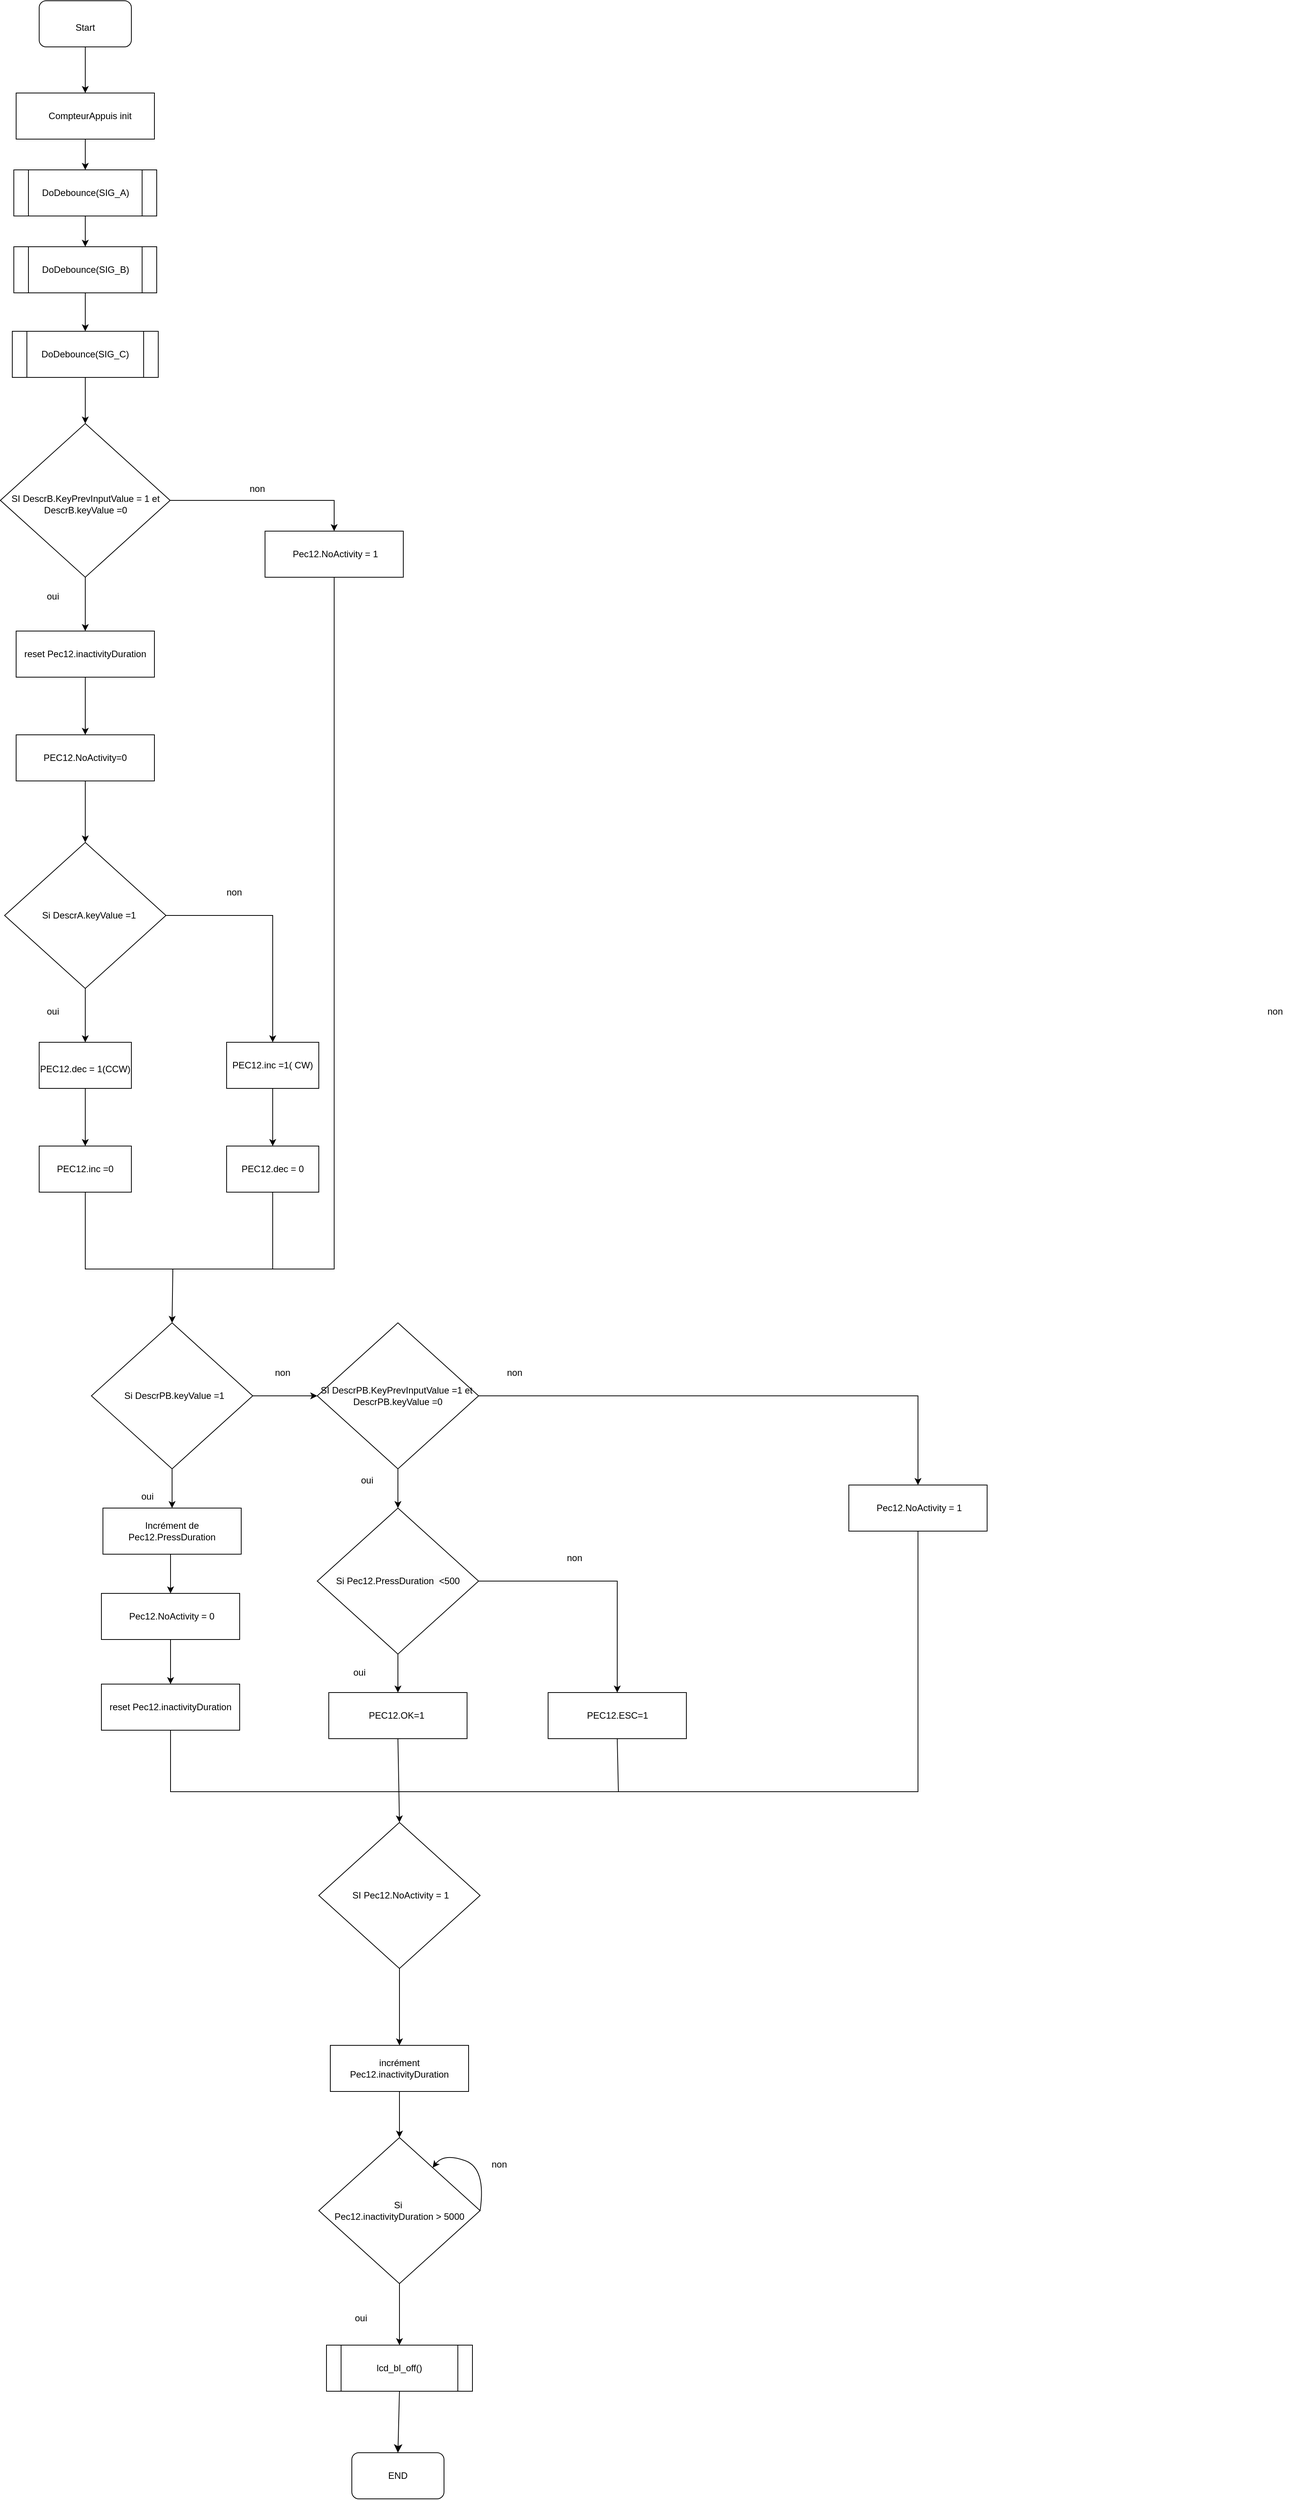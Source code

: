 <mxfile version="26.0.11">
  <diagram name="Page-1" id="95MtbmPTReP8srPnJOEv">
    <mxGraphModel dx="3225" dy="3004" grid="1" gridSize="10" guides="1" tooltips="1" connect="1" arrows="1" fold="1" page="1" pageScale="1" pageWidth="827" pageHeight="1169" math="0" shadow="0">
      <root>
        <mxCell id="0" />
        <mxCell id="1" parent="0" />
        <mxCell id="wIh1889z7xy5Bs4EFJ4U-3" value="" style="rhombus;whiteSpace=wrap;html=1;" parent="1" vertex="1">
          <mxGeometry x="295.5" y="180" width="221" height="200" as="geometry" />
        </mxCell>
        <mxCell id="wIh1889z7xy5Bs4EFJ4U-5" value="" style="rounded=0;whiteSpace=wrap;html=1;" parent="1" vertex="1">
          <mxGeometry x="316" y="-250" width="180" height="60" as="geometry" />
        </mxCell>
        <mxCell id="wIh1889z7xy5Bs4EFJ4U-6" value="CompteurAppuis init&amp;nbsp;" style="text;html=1;align=center;verticalAlign=middle;whiteSpace=wrap;rounded=0;" parent="1" vertex="1">
          <mxGeometry x="334" y="-235" width="160" height="30" as="geometry" />
        </mxCell>
        <mxCell id="wIh1889z7xy5Bs4EFJ4U-9" value="" style="rhombus;whiteSpace=wrap;html=1;" parent="1" vertex="1">
          <mxGeometry x="301" y="725" width="210" height="190" as="geometry" />
        </mxCell>
        <mxCell id="wIh1889z7xy5Bs4EFJ4U-11" value="" style="rounded=0;whiteSpace=wrap;html=1;" parent="1" vertex="1">
          <mxGeometry x="346" y="985" width="120" height="60" as="geometry" />
        </mxCell>
        <mxCell id="wIh1889z7xy5Bs4EFJ4U-182" style="edgeStyle=orthogonalEdgeStyle;rounded=0;orthogonalLoop=1;jettySize=auto;html=1;entryX=0.5;entryY=0;entryDx=0;entryDy=0;exitX=0.5;exitY=1;exitDx=0;exitDy=0;" parent="1" source="wIh1889z7xy5Bs4EFJ4U-11" target="wIh1889z7xy5Bs4EFJ4U-177" edge="1">
          <mxGeometry relative="1" as="geometry" />
        </mxCell>
        <mxCell id="wIh1889z7xy5Bs4EFJ4U-12" value="PEC12.dec = 1(CCW)" style="text;html=1;align=center;verticalAlign=middle;whiteSpace=wrap;rounded=0;" parent="1" vertex="1">
          <mxGeometry x="346" y="1005" width="120" height="30" as="geometry" />
        </mxCell>
        <mxCell id="wIh1889z7xy5Bs4EFJ4U-13" value="" style="rounded=0;whiteSpace=wrap;html=1;" parent="1" vertex="1">
          <mxGeometry x="590" y="985" width="120" height="60" as="geometry" />
        </mxCell>
        <mxCell id="wIh1889z7xy5Bs4EFJ4U-183" style="edgeStyle=orthogonalEdgeStyle;rounded=0;orthogonalLoop=1;jettySize=auto;html=1;entryX=0.5;entryY=0;entryDx=0;entryDy=0;exitX=0.5;exitY=1;exitDx=0;exitDy=0;" parent="1" source="wIh1889z7xy5Bs4EFJ4U-13" target="wIh1889z7xy5Bs4EFJ4U-178" edge="1">
          <mxGeometry relative="1" as="geometry" />
        </mxCell>
        <mxCell id="wIh1889z7xy5Bs4EFJ4U-14" value="PEC12.inc =1( CW)" style="text;html=1;align=center;verticalAlign=middle;whiteSpace=wrap;rounded=0;" parent="1" vertex="1">
          <mxGeometry x="590" y="1000" width="120" height="30" as="geometry" />
        </mxCell>
        <mxCell id="wIh1889z7xy5Bs4EFJ4U-16" value="DoDebounce(SIG_A)" style="shape=process;whiteSpace=wrap;html=1;backgroundOutline=1;" parent="1" vertex="1">
          <mxGeometry x="313" y="-150" width="186" height="60" as="geometry" />
        </mxCell>
        <mxCell id="wIh1889z7xy5Bs4EFJ4U-17" value="DoDebounce(SIG_B)" style="shape=process;whiteSpace=wrap;html=1;backgroundOutline=1;" parent="1" vertex="1">
          <mxGeometry x="313" y="-50" width="186" height="60" as="geometry" />
        </mxCell>
        <mxCell id="wIh1889z7xy5Bs4EFJ4U-18" value="DoDebounce(SIG_C)" style="shape=process;whiteSpace=wrap;html=1;backgroundOutline=1;" parent="1" vertex="1">
          <mxGeometry x="311" y="60" width="190" height="60" as="geometry" />
        </mxCell>
        <mxCell id="wIh1889z7xy5Bs4EFJ4U-21" value="" style="endArrow=classic;html=1;rounded=0;exitX=0.5;exitY=1;exitDx=0;exitDy=0;entryX=0.5;entryY=0;entryDx=0;entryDy=0;" parent="1" source="wIh1889z7xy5Bs4EFJ4U-5" target="wIh1889z7xy5Bs4EFJ4U-16" edge="1">
          <mxGeometry width="50" height="50" relative="1" as="geometry">
            <mxPoint x="380" y="-230" as="sourcePoint" />
            <mxPoint x="430" y="-280" as="targetPoint" />
          </mxGeometry>
        </mxCell>
        <mxCell id="wIh1889z7xy5Bs4EFJ4U-22" value="" style="endArrow=classic;html=1;rounded=0;exitX=0.5;exitY=1;exitDx=0;exitDy=0;entryX=0.5;entryY=0;entryDx=0;entryDy=0;" parent="1" source="wIh1889z7xy5Bs4EFJ4U-16" target="wIh1889z7xy5Bs4EFJ4U-17" edge="1">
          <mxGeometry width="50" height="50" relative="1" as="geometry">
            <mxPoint x="380" y="-30" as="sourcePoint" />
            <mxPoint x="430" y="-80" as="targetPoint" />
          </mxGeometry>
        </mxCell>
        <mxCell id="wIh1889z7xy5Bs4EFJ4U-23" value="" style="endArrow=classic;html=1;rounded=0;entryX=0.5;entryY=0;entryDx=0;entryDy=0;exitX=0.5;exitY=1;exitDx=0;exitDy=0;" parent="1" source="wIh1889z7xy5Bs4EFJ4U-17" target="wIh1889z7xy5Bs4EFJ4U-18" edge="1">
          <mxGeometry width="50" height="50" relative="1" as="geometry">
            <mxPoint x="380" y="100" as="sourcePoint" />
            <mxPoint x="430" y="50" as="targetPoint" />
          </mxGeometry>
        </mxCell>
        <mxCell id="wIh1889z7xy5Bs4EFJ4U-25" value="" style="endArrow=classic;html=1;rounded=0;exitX=0.5;exitY=1;exitDx=0;exitDy=0;entryX=0.5;entryY=0;entryDx=0;entryDy=0;" parent="1" source="wIh1889z7xy5Bs4EFJ4U-18" target="wIh1889z7xy5Bs4EFJ4U-3" edge="1">
          <mxGeometry width="50" height="50" relative="1" as="geometry">
            <mxPoint x="366" y="220" as="sourcePoint" />
            <mxPoint x="416" y="170" as="targetPoint" />
          </mxGeometry>
        </mxCell>
        <mxCell id="wIh1889z7xy5Bs4EFJ4U-26" value="" style="endArrow=classic;html=1;rounded=0;exitX=0.5;exitY=1;exitDx=0;exitDy=0;" parent="1" source="wIh1889z7xy5Bs4EFJ4U-3" edge="1">
          <mxGeometry width="50" height="50" relative="1" as="geometry">
            <mxPoint x="230" y="1020" as="sourcePoint" />
            <mxPoint x="406" y="450" as="targetPoint" />
          </mxGeometry>
        </mxCell>
        <mxCell id="wIh1889z7xy5Bs4EFJ4U-27" value="" style="endArrow=classic;html=1;rounded=0;entryX=0.5;entryY=0;entryDx=0;entryDy=0;exitX=0.5;exitY=1;exitDx=0;exitDy=0;" parent="1" source="wIh1889z7xy5Bs4EFJ4U-9" target="wIh1889z7xy5Bs4EFJ4U-11" edge="1">
          <mxGeometry width="50" height="50" relative="1" as="geometry">
            <mxPoint x="220" y="1030" as="sourcePoint" />
            <mxPoint x="270" y="980" as="targetPoint" />
          </mxGeometry>
        </mxCell>
        <mxCell id="wIh1889z7xy5Bs4EFJ4U-28" value="" style="endArrow=classic;html=1;rounded=0;entryX=0.5;entryY=0;entryDx=0;entryDy=0;exitX=1;exitY=0.5;exitDx=0;exitDy=0;" parent="1" source="wIh1889z7xy5Bs4EFJ4U-9" target="wIh1889z7xy5Bs4EFJ4U-13" edge="1">
          <mxGeometry width="50" height="50" relative="1" as="geometry">
            <mxPoint x="220" y="1030" as="sourcePoint" />
            <mxPoint x="270" y="980" as="targetPoint" />
            <Array as="points">
              <mxPoint x="650" y="820" />
            </Array>
          </mxGeometry>
        </mxCell>
        <mxCell id="wIh1889z7xy5Bs4EFJ4U-29" value="" style="rhombus;whiteSpace=wrap;html=1;" parent="1" vertex="1">
          <mxGeometry x="414" y="1350" width="210" height="190" as="geometry" />
        </mxCell>
        <mxCell id="wIh1889z7xy5Bs4EFJ4U-32" value="Incrément de Pec12.PressDuration" style="rounded=0;whiteSpace=wrap;html=1;" parent="1" vertex="1">
          <mxGeometry x="429" y="1591" width="180" height="60" as="geometry" />
        </mxCell>
        <mxCell id="wIh1889z7xy5Bs4EFJ4U-41" value="" style="rounded=1;whiteSpace=wrap;html=1;" parent="1" vertex="1">
          <mxGeometry x="346" y="-370" width="120" height="60" as="geometry" />
        </mxCell>
        <mxCell id="wIh1889z7xy5Bs4EFJ4U-42" value="Start" style="text;html=1;align=center;verticalAlign=middle;whiteSpace=wrap;rounded=0;" parent="1" vertex="1">
          <mxGeometry x="376" y="-350" width="60" height="30" as="geometry" />
        </mxCell>
        <mxCell id="wIh1889z7xy5Bs4EFJ4U-44" value="" style="endArrow=classic;html=1;rounded=0;entryX=0.5;entryY=0;entryDx=0;entryDy=0;exitX=0.5;exitY=1;exitDx=0;exitDy=0;" parent="1" source="wIh1889z7xy5Bs4EFJ4U-41" edge="1">
          <mxGeometry width="50" height="50" relative="1" as="geometry">
            <mxPoint x="416" y="-180.0" as="sourcePoint" />
            <mxPoint x="406" y="-250.0" as="targetPoint" />
          </mxGeometry>
        </mxCell>
        <mxCell id="wIh1889z7xy5Bs4EFJ4U-48" value="SI DescrB.KeyPrevInputValue = 1 et DescrB.keyValue =0" style="text;html=1;align=center;verticalAlign=middle;whiteSpace=wrap;rounded=0;" parent="1" vertex="1">
          <mxGeometry x="302" y="270" width="209" height="30" as="geometry" />
        </mxCell>
        <mxCell id="wIh1889z7xy5Bs4EFJ4U-49" value="Si DescrPB.keyValue =1" style="text;html=1;align=center;verticalAlign=middle;whiteSpace=wrap;rounded=0;" parent="1" vertex="1">
          <mxGeometry x="432" y="1430" width="180" height="30" as="geometry" />
        </mxCell>
        <mxCell id="wIh1889z7xy5Bs4EFJ4U-50" value="Si DescrA.keyValue =1" style="text;html=1;align=center;verticalAlign=middle;whiteSpace=wrap;rounded=0;" parent="1" vertex="1">
          <mxGeometry x="321" y="805" width="180" height="30" as="geometry" />
        </mxCell>
        <mxCell id="wIh1889z7xy5Bs4EFJ4U-51" value="" style="endArrow=classic;html=1;rounded=0;entryX=0.5;entryY=0;entryDx=0;entryDy=0;exitX=0.5;exitY=1;exitDx=0;exitDy=0;" parent="1" source="wIh1889z7xy5Bs4EFJ4U-29" target="wIh1889z7xy5Bs4EFJ4U-32" edge="1">
          <mxGeometry width="50" height="50" relative="1" as="geometry">
            <mxPoint x="503" y="1541" as="sourcePoint" />
            <mxPoint x="553" y="1491" as="targetPoint" />
          </mxGeometry>
        </mxCell>
        <mxCell id="wIh1889z7xy5Bs4EFJ4U-56" value="SI DescrPB.KeyPrevInputValue&amp;nbsp;=1 et&amp;nbsp;&lt;div&gt;DescrPB.keyValue =0&lt;/div&gt;" style="rhombus;whiteSpace=wrap;html=1;" parent="1" vertex="1">
          <mxGeometry x="708" y="1350" width="210" height="190" as="geometry" />
        </mxCell>
        <mxCell id="wIh1889z7xy5Bs4EFJ4U-58" value="" style="endArrow=classic;html=1;rounded=0;entryX=0.5;entryY=0;entryDx=0;entryDy=0;exitX=0.5;exitY=1;exitDx=0;exitDy=0;" parent="1" source="wIh1889z7xy5Bs4EFJ4U-56" edge="1">
          <mxGeometry width="50" height="50" relative="1" as="geometry">
            <mxPoint x="613" y="1551" as="sourcePoint" />
            <mxPoint x="813" y="1591.0" as="targetPoint" />
          </mxGeometry>
        </mxCell>
        <mxCell id="wIh1889z7xy5Bs4EFJ4U-65" value="&lt;br&gt;&lt;span style=&quot;color: rgb(0, 0, 0); font-family: Helvetica; font-size: 12px; font-style: normal; font-variant-ligatures: normal; font-variant-caps: normal; font-weight: 400; letter-spacing: normal; orphans: 2; text-align: center; text-indent: 0px; text-transform: none; widows: 2; word-spacing: 0px; -webkit-text-stroke-width: 0px; white-space: normal; background-color: rgb(251, 251, 251); text-decoration-thickness: initial; text-decoration-style: initial; text-decoration-color: initial; float: none; display: inline !important;&quot;&gt;Si Pec12.PressDuration&amp;nbsp;&lt;span&gt;&amp;nbsp;&amp;lt;500&lt;/span&gt;&lt;/span&gt;&lt;div&gt;&lt;br&gt;&lt;/div&gt;" style="rhombus;whiteSpace=wrap;html=1;" parent="1" vertex="1">
          <mxGeometry x="708" y="1591" width="210" height="190" as="geometry" />
        </mxCell>
        <mxCell id="wIh1889z7xy5Bs4EFJ4U-66" value="PEC12.OK=1&amp;nbsp;" style="rounded=0;whiteSpace=wrap;html=1;" parent="1" vertex="1">
          <mxGeometry x="723" y="1831" width="180" height="60" as="geometry" />
        </mxCell>
        <mxCell id="wIh1889z7xy5Bs4EFJ4U-67" value="PEC12.ESC=1" style="rounded=0;whiteSpace=wrap;html=1;" parent="1" vertex="1">
          <mxGeometry x="1008.5" y="1831" width="180" height="60" as="geometry" />
        </mxCell>
        <mxCell id="wIh1889z7xy5Bs4EFJ4U-69" value="" style="endArrow=classic;html=1;rounded=0;exitX=0.5;exitY=1;exitDx=0;exitDy=0;entryX=0.5;entryY=0;entryDx=0;entryDy=0;" parent="1" source="wIh1889z7xy5Bs4EFJ4U-65" target="wIh1889z7xy5Bs4EFJ4U-66" edge="1">
          <mxGeometry width="50" height="50" relative="1" as="geometry">
            <mxPoint x="797" y="1641" as="sourcePoint" />
            <mxPoint x="847" y="1591" as="targetPoint" />
          </mxGeometry>
        </mxCell>
        <mxCell id="wIh1889z7xy5Bs4EFJ4U-70" value="" style="endArrow=classic;html=1;rounded=0;exitX=1;exitY=0.5;exitDx=0;exitDy=0;entryX=0.5;entryY=0;entryDx=0;entryDy=0;" parent="1" source="wIh1889z7xy5Bs4EFJ4U-65" target="wIh1889z7xy5Bs4EFJ4U-67" edge="1">
          <mxGeometry width="50" height="50" relative="1" as="geometry">
            <mxPoint x="1057" y="1611" as="sourcePoint" />
            <mxPoint x="1085" y="1831" as="targetPoint" />
            <Array as="points">
              <mxPoint x="1098.5" y="1686" />
            </Array>
          </mxGeometry>
        </mxCell>
        <mxCell id="wIh1889z7xy5Bs4EFJ4U-79" value="non" style="text;html=1;align=center;verticalAlign=middle;whiteSpace=wrap;rounded=0;" parent="1" vertex="1">
          <mxGeometry x="935" y="1400" width="60" height="30" as="geometry" />
        </mxCell>
        <mxCell id="wIh1889z7xy5Bs4EFJ4U-83" value="non" style="text;html=1;align=center;verticalAlign=middle;whiteSpace=wrap;rounded=0;" parent="1" vertex="1">
          <mxGeometry x="1013" y="1641" width="60" height="30" as="geometry" />
        </mxCell>
        <mxCell id="wIh1889z7xy5Bs4EFJ4U-86" value="" style="endArrow=classic;html=1;rounded=0;exitX=1;exitY=0.5;exitDx=0;exitDy=0;entryX=0;entryY=0.5;entryDx=0;entryDy=0;" parent="1" source="wIh1889z7xy5Bs4EFJ4U-29" target="wIh1889z7xy5Bs4EFJ4U-56" edge="1">
          <mxGeometry width="50" height="50" relative="1" as="geometry">
            <mxPoint x="723" y="1401" as="sourcePoint" />
            <mxPoint x="773" y="1351" as="targetPoint" />
          </mxGeometry>
        </mxCell>
        <mxCell id="wIh1889z7xy5Bs4EFJ4U-87" value="non" style="text;html=1;align=center;verticalAlign=middle;whiteSpace=wrap;rounded=0;" parent="1" vertex="1">
          <mxGeometry x="633" y="1400" width="60" height="30" as="geometry" />
        </mxCell>
        <mxCell id="wIh1889z7xy5Bs4EFJ4U-88" value="oui" style="text;html=1;align=center;verticalAlign=middle;whiteSpace=wrap;rounded=0;" parent="1" vertex="1">
          <mxGeometry x="743" y="1540" width="60" height="30" as="geometry" />
        </mxCell>
        <mxCell id="wIh1889z7xy5Bs4EFJ4U-90" value="oui" style="text;html=1;align=center;verticalAlign=middle;whiteSpace=wrap;rounded=0;" parent="1" vertex="1">
          <mxGeometry x="457" y="1561" width="60" height="30" as="geometry" />
        </mxCell>
        <mxCell id="wIh1889z7xy5Bs4EFJ4U-92" value="oui" style="text;html=1;align=center;verticalAlign=middle;whiteSpace=wrap;rounded=0;" parent="1" vertex="1">
          <mxGeometry x="733" y="1790" width="60" height="30" as="geometry" />
        </mxCell>
        <mxCell id="wIh1889z7xy5Bs4EFJ4U-96" value="oui" style="text;html=1;align=center;verticalAlign=middle;whiteSpace=wrap;rounded=0;" parent="1" vertex="1">
          <mxGeometry x="334" y="930" width="60" height="30" as="geometry" />
        </mxCell>
        <mxCell id="wIh1889z7xy5Bs4EFJ4U-97" value="oui" style="text;html=1;align=center;verticalAlign=middle;whiteSpace=wrap;rounded=0;" parent="1" vertex="1">
          <mxGeometry x="334" y="390" width="60" height="30" as="geometry" />
        </mxCell>
        <mxCell id="wIh1889z7xy5Bs4EFJ4U-98" value="END" style="rounded=1;whiteSpace=wrap;html=1;" parent="1" vertex="1">
          <mxGeometry x="753" y="2820" width="120" height="60" as="geometry" />
        </mxCell>
        <mxCell id="wIh1889z7xy5Bs4EFJ4U-108" value="reset Pec12.inactivityDuration" style="rounded=0;whiteSpace=wrap;html=1;" parent="1" vertex="1">
          <mxGeometry x="316" y="450" width="180" height="60" as="geometry" />
        </mxCell>
        <mxCell id="wIh1889z7xy5Bs4EFJ4U-111" value="PEC12.NoActivity=0" style="rounded=0;whiteSpace=wrap;html=1;" parent="1" vertex="1">
          <mxGeometry x="316" y="585" width="180" height="60" as="geometry" />
        </mxCell>
        <mxCell id="wIh1889z7xy5Bs4EFJ4U-115" value="&amp;nbsp;Pec12.NoActivity = 0" style="rounded=0;whiteSpace=wrap;html=1;" parent="1" vertex="1">
          <mxGeometry x="427" y="1702" width="180" height="60" as="geometry" />
        </mxCell>
        <mxCell id="wIh1889z7xy5Bs4EFJ4U-116" value="" style="endArrow=classic;html=1;rounded=0;entryX=0.5;entryY=0;entryDx=0;entryDy=0;exitX=0.5;exitY=1;exitDx=0;exitDy=0;" parent="1" target="wIh1889z7xy5Bs4EFJ4U-115" edge="1">
          <mxGeometry width="50" height="50" relative="1" as="geometry">
            <mxPoint x="517" y="1651" as="sourcePoint" />
            <mxPoint x="551" y="1602" as="targetPoint" />
          </mxGeometry>
        </mxCell>
        <mxCell id="wIh1889z7xy5Bs4EFJ4U-118" value="" style="endArrow=classic;html=1;rounded=0;exitX=0.5;exitY=1;exitDx=0;exitDy=0;entryX=0.5;entryY=0;entryDx=0;entryDy=0;" parent="1" source="wIh1889z7xy5Bs4EFJ4U-111" target="wIh1889z7xy5Bs4EFJ4U-9" edge="1">
          <mxGeometry width="50" height="50" relative="1" as="geometry">
            <mxPoint x="610" y="700" as="sourcePoint" />
            <mxPoint x="660" y="650" as="targetPoint" />
          </mxGeometry>
        </mxCell>
        <mxCell id="wIh1889z7xy5Bs4EFJ4U-151" value="non" style="text;html=1;align=center;verticalAlign=middle;whiteSpace=wrap;rounded=0;" parent="1" vertex="1">
          <mxGeometry x="1925" y="930" width="60" height="30" as="geometry" />
        </mxCell>
        <mxCell id="wIh1889z7xy5Bs4EFJ4U-155" value="incrément Pec12.inactivityDuration" style="rounded=0;whiteSpace=wrap;html=1;" parent="1" vertex="1">
          <mxGeometry x="725" y="2290" width="180" height="60" as="geometry" />
        </mxCell>
        <mxCell id="wIh1889z7xy5Bs4EFJ4U-156" value="Si&amp;nbsp;&lt;br&gt;&lt;div&gt;Pec12.inactivityDuration &amp;gt; 5000&lt;/div&gt;" style="rhombus;whiteSpace=wrap;html=1;" parent="1" vertex="1">
          <mxGeometry x="710" y="2410" width="210" height="190" as="geometry" />
        </mxCell>
        <mxCell id="wIh1889z7xy5Bs4EFJ4U-157" value="" style="endArrow=classic;html=1;rounded=0;exitX=0.5;exitY=1;exitDx=0;exitDy=0;entryX=0.5;entryY=0;entryDx=0;entryDy=0;" parent="1" source="wIh1889z7xy5Bs4EFJ4U-155" target="wIh1889z7xy5Bs4EFJ4U-156" edge="1">
          <mxGeometry width="50" height="50" relative="1" as="geometry">
            <mxPoint x="845" y="2580" as="sourcePoint" />
            <mxPoint x="895" y="2530" as="targetPoint" />
          </mxGeometry>
        </mxCell>
        <mxCell id="wIh1889z7xy5Bs4EFJ4U-158" value="lcd_bl_off()" style="shape=process;whiteSpace=wrap;html=1;backgroundOutline=1;" parent="1" vertex="1">
          <mxGeometry x="720" y="2680" width="190" height="60" as="geometry" />
        </mxCell>
        <mxCell id="wIh1889z7xy5Bs4EFJ4U-159" value="" style="endArrow=classic;html=1;rounded=0;exitX=0.5;exitY=1;exitDx=0;exitDy=0;entryX=0.5;entryY=0;entryDx=0;entryDy=0;" parent="1" source="wIh1889z7xy5Bs4EFJ4U-156" target="wIh1889z7xy5Bs4EFJ4U-158" edge="1">
          <mxGeometry width="50" height="50" relative="1" as="geometry">
            <mxPoint x="345" y="2380" as="sourcePoint" />
            <mxPoint x="395" y="2330" as="targetPoint" />
          </mxGeometry>
        </mxCell>
        <mxCell id="wIh1889z7xy5Bs4EFJ4U-160" value="" style="curved=1;endArrow=classic;html=1;rounded=0;exitX=1;exitY=0.5;exitDx=0;exitDy=0;" parent="1" source="wIh1889z7xy5Bs4EFJ4U-156" target="wIh1889z7xy5Bs4EFJ4U-156" edge="1">
          <mxGeometry width="50" height="50" relative="1" as="geometry">
            <mxPoint x="873" y="2480" as="sourcePoint" />
            <mxPoint x="923" y="2430" as="targetPoint" />
            <Array as="points">
              <mxPoint x="928" y="2450" />
              <mxPoint x="873" y="2430" />
            </Array>
          </mxGeometry>
        </mxCell>
        <mxCell id="wIh1889z7xy5Bs4EFJ4U-161" value="non" style="text;html=1;align=center;verticalAlign=middle;whiteSpace=wrap;rounded=0;" parent="1" vertex="1">
          <mxGeometry x="914.5" y="2430" width="60" height="30" as="geometry" />
        </mxCell>
        <mxCell id="wIh1889z7xy5Bs4EFJ4U-162" value="oui" style="text;html=1;align=center;verticalAlign=middle;whiteSpace=wrap;rounded=0;" parent="1" vertex="1">
          <mxGeometry x="735" y="2630" width="60" height="30" as="geometry" />
        </mxCell>
        <mxCell id="wIh1889z7xy5Bs4EFJ4U-165" value="" style="endArrow=classic;html=1;rounded=0;entryX=0.5;entryY=0;entryDx=0;entryDy=0;exitX=0.5;exitY=1;exitDx=0;exitDy=0;" parent="1" source="wIh1889z7xy5Bs4EFJ4U-108" target="wIh1889z7xy5Bs4EFJ4U-111" edge="1">
          <mxGeometry width="50" height="50" relative="1" as="geometry">
            <mxPoint x="404" y="510" as="sourcePoint" />
            <mxPoint x="416" y="190" as="targetPoint" />
          </mxGeometry>
        </mxCell>
        <mxCell id="wIh1889z7xy5Bs4EFJ4U-167" value="non" style="text;html=1;align=center;verticalAlign=middle;whiteSpace=wrap;rounded=0;" parent="1" vertex="1">
          <mxGeometry x="570" y="775" width="60" height="30" as="geometry" />
        </mxCell>
        <mxCell id="wIh1889z7xy5Bs4EFJ4U-168" value="non" style="text;html=1;align=center;verticalAlign=middle;whiteSpace=wrap;rounded=0;" parent="1" vertex="1">
          <mxGeometry x="600" y="250" width="60" height="30" as="geometry" />
        </mxCell>
        <mxCell id="wIh1889z7xy5Bs4EFJ4U-169" value="&amp;nbsp;Pec12.NoActivity = 1" style="rounded=0;whiteSpace=wrap;html=1;" parent="1" vertex="1">
          <mxGeometry x="640" y="320" width="180" height="60" as="geometry" />
        </mxCell>
        <mxCell id="wIh1889z7xy5Bs4EFJ4U-173" value="&amp;nbsp;Pec12.NoActivity = 1" style="rounded=0;whiteSpace=wrap;html=1;" parent="1" vertex="1">
          <mxGeometry x="1400" y="1561" width="180" height="60" as="geometry" />
        </mxCell>
        <mxCell id="wIh1889z7xy5Bs4EFJ4U-175" value="" style="endArrow=classic;html=1;rounded=0;exitX=1;exitY=0.5;exitDx=0;exitDy=0;entryX=0.5;entryY=0;entryDx=0;entryDy=0;" parent="1" source="wIh1889z7xy5Bs4EFJ4U-3" target="wIh1889z7xy5Bs4EFJ4U-169" edge="1">
          <mxGeometry width="50" height="50" relative="1" as="geometry">
            <mxPoint x="550" y="250" as="sourcePoint" />
            <mxPoint x="600" y="260" as="targetPoint" />
            <Array as="points">
              <mxPoint x="730" y="280" />
            </Array>
          </mxGeometry>
        </mxCell>
        <mxCell id="wIh1889z7xy5Bs4EFJ4U-176" value="" style="endArrow=classic;html=1;rounded=0;exitX=1;exitY=0.5;exitDx=0;exitDy=0;entryX=0.5;entryY=0;entryDx=0;entryDy=0;" parent="1" source="wIh1889z7xy5Bs4EFJ4U-56" target="wIh1889z7xy5Bs4EFJ4U-173" edge="1">
          <mxGeometry width="50" height="50" relative="1" as="geometry">
            <mxPoint x="1003" y="1501" as="sourcePoint" />
            <mxPoint x="1053" y="1451" as="targetPoint" />
            <Array as="points">
              <mxPoint x="1173" y="1445" />
              <mxPoint x="1490" y="1445" />
            </Array>
          </mxGeometry>
        </mxCell>
        <mxCell id="wIh1889z7xy5Bs4EFJ4U-177" value="" style="rounded=0;whiteSpace=wrap;html=1;" parent="1" vertex="1">
          <mxGeometry x="346" y="1120" width="120" height="60" as="geometry" />
        </mxCell>
        <mxCell id="wIh1889z7xy5Bs4EFJ4U-178" value="" style="rounded=0;whiteSpace=wrap;html=1;fontStyle=1" parent="1" vertex="1">
          <mxGeometry x="590" y="1120" width="120" height="60" as="geometry" />
        </mxCell>
        <mxCell id="wIh1889z7xy5Bs4EFJ4U-179" value="PEC12.dec = 0" style="text;html=1;align=center;verticalAlign=middle;whiteSpace=wrap;rounded=0;" parent="1" vertex="1">
          <mxGeometry x="590" y="1135" width="120" height="30" as="geometry" />
        </mxCell>
        <mxCell id="wIh1889z7xy5Bs4EFJ4U-180" value="PEC12.inc =0" style="text;html=1;align=center;verticalAlign=middle;whiteSpace=wrap;rounded=0;" parent="1" vertex="1">
          <mxGeometry x="346" y="1135" width="120" height="30" as="geometry" />
        </mxCell>
        <mxCell id="wIh1889z7xy5Bs4EFJ4U-184" value="" style="endArrow=none;html=1;rounded=0;exitX=0.5;exitY=1;exitDx=0;exitDy=0;entryX=0.5;entryY=1;entryDx=0;entryDy=0;" parent="1" source="wIh1889z7xy5Bs4EFJ4U-177" target="wIh1889z7xy5Bs4EFJ4U-178" edge="1">
          <mxGeometry width="50" height="50" relative="1" as="geometry">
            <mxPoint x="750" y="1240" as="sourcePoint" />
            <mxPoint x="800" y="1190" as="targetPoint" />
            <Array as="points">
              <mxPoint x="406" y="1280" />
              <mxPoint x="650" y="1280" />
            </Array>
          </mxGeometry>
        </mxCell>
        <mxCell id="wIh1889z7xy5Bs4EFJ4U-185" value="" style="endArrow=classic;html=1;rounded=0;entryX=0.5;entryY=0;entryDx=0;entryDy=0;" parent="1" target="wIh1889z7xy5Bs4EFJ4U-29" edge="1">
          <mxGeometry width="50" height="50" relative="1" as="geometry">
            <mxPoint x="520" y="1280" as="sourcePoint" />
            <mxPoint x="740" y="1180" as="targetPoint" />
          </mxGeometry>
        </mxCell>
        <mxCell id="wIh1889z7xy5Bs4EFJ4U-197" style="edgeStyle=orthogonalEdgeStyle;rounded=0;orthogonalLoop=1;jettySize=auto;html=1;entryX=0.5;entryY=0;entryDx=0;entryDy=0;" parent="1" source="wIh1889z7xy5Bs4EFJ4U-188" target="wIh1889z7xy5Bs4EFJ4U-155" edge="1">
          <mxGeometry relative="1" as="geometry" />
        </mxCell>
        <mxCell id="wIh1889z7xy5Bs4EFJ4U-188" value="&amp;nbsp;SI Pec12.NoActivity = 1" style="rhombus;whiteSpace=wrap;html=1;" parent="1" vertex="1">
          <mxGeometry x="710" y="2000" width="210" height="190" as="geometry" />
        </mxCell>
        <mxCell id="wIh1889z7xy5Bs4EFJ4U-190" value="" style="endArrow=none;html=1;rounded=0;exitX=0.5;exitY=1;exitDx=0;exitDy=0;" parent="1" source="wIh1889z7xy5Bs4EFJ4U-169" edge="1">
          <mxGeometry width="50" height="50" relative="1" as="geometry">
            <mxPoint x="920" y="970" as="sourcePoint" />
            <mxPoint x="650" y="1280" as="targetPoint" />
            <Array as="points">
              <mxPoint x="730" y="1280" />
            </Array>
          </mxGeometry>
        </mxCell>
        <mxCell id="wIh1889z7xy5Bs4EFJ4U-192" value="" style="endArrow=none;html=1;rounded=0;exitX=0.5;exitY=1;exitDx=0;exitDy=0;" parent="1" source="wIh1889z7xy5Bs4EFJ4U-67" edge="1">
          <mxGeometry width="50" height="50" relative="1" as="geometry">
            <mxPoint x="790" y="2060" as="sourcePoint" />
            <mxPoint x="517" y="1880" as="targetPoint" />
            <Array as="points">
              <mxPoint x="1100" y="1960" />
              <mxPoint x="517" y="1960" />
            </Array>
          </mxGeometry>
        </mxCell>
        <mxCell id="wIh1889z7xy5Bs4EFJ4U-195" value="" style="endArrow=classic;html=1;rounded=0;exitX=0.5;exitY=1;exitDx=0;exitDy=0;entryX=0.5;entryY=0;entryDx=0;entryDy=0;" parent="1" source="wIh1889z7xy5Bs4EFJ4U-66" target="wIh1889z7xy5Bs4EFJ4U-188" edge="1">
          <mxGeometry width="50" height="50" relative="1" as="geometry">
            <mxPoint x="810" y="2060" as="sourcePoint" />
            <mxPoint x="860" y="2010" as="targetPoint" />
          </mxGeometry>
        </mxCell>
        <mxCell id="wIh1889z7xy5Bs4EFJ4U-196" value="" style="endArrow=none;html=1;rounded=0;entryX=0.5;entryY=1;entryDx=0;entryDy=0;" parent="1" target="wIh1889z7xy5Bs4EFJ4U-173" edge="1">
          <mxGeometry width="50" height="50" relative="1" as="geometry">
            <mxPoint x="1100" y="1960" as="sourcePoint" />
            <mxPoint x="1720" y="1860" as="targetPoint" />
            <Array as="points">
              <mxPoint x="1490" y="1960" />
            </Array>
          </mxGeometry>
        </mxCell>
        <mxCell id="wIh1889z7xy5Bs4EFJ4U-198" value="reset Pec12.inactivityDuration" style="rounded=0;whiteSpace=wrap;html=1;" parent="1" vertex="1">
          <mxGeometry x="427" y="1820" width="180" height="60" as="geometry" />
        </mxCell>
        <mxCell id="wIh1889z7xy5Bs4EFJ4U-199" value="" style="endArrow=classic;html=1;rounded=0;exitX=0.5;exitY=1;exitDx=0;exitDy=0;entryX=0.5;entryY=0;entryDx=0;entryDy=0;" parent="1" source="wIh1889z7xy5Bs4EFJ4U-115" target="wIh1889z7xy5Bs4EFJ4U-198" edge="1">
          <mxGeometry width="50" height="50" relative="1" as="geometry">
            <mxPoint x="650" y="1770" as="sourcePoint" />
            <mxPoint x="680" y="1780" as="targetPoint" />
          </mxGeometry>
        </mxCell>
        <mxCell id="j3br9pUrmd7V7kikE64T-1" value="" style="endArrow=classic;html=1;rounded=0;fontSize=12;startSize=8;endSize=8;curved=1;exitX=0.5;exitY=1;exitDx=0;exitDy=0;entryX=0.5;entryY=0;entryDx=0;entryDy=0;" edge="1" parent="1" source="wIh1889z7xy5Bs4EFJ4U-158" target="wIh1889z7xy5Bs4EFJ4U-98">
          <mxGeometry width="50" height="50" relative="1" as="geometry">
            <mxPoint x="810" y="2840" as="sourcePoint" />
            <mxPoint x="860" y="2790" as="targetPoint" />
          </mxGeometry>
        </mxCell>
      </root>
    </mxGraphModel>
  </diagram>
</mxfile>
